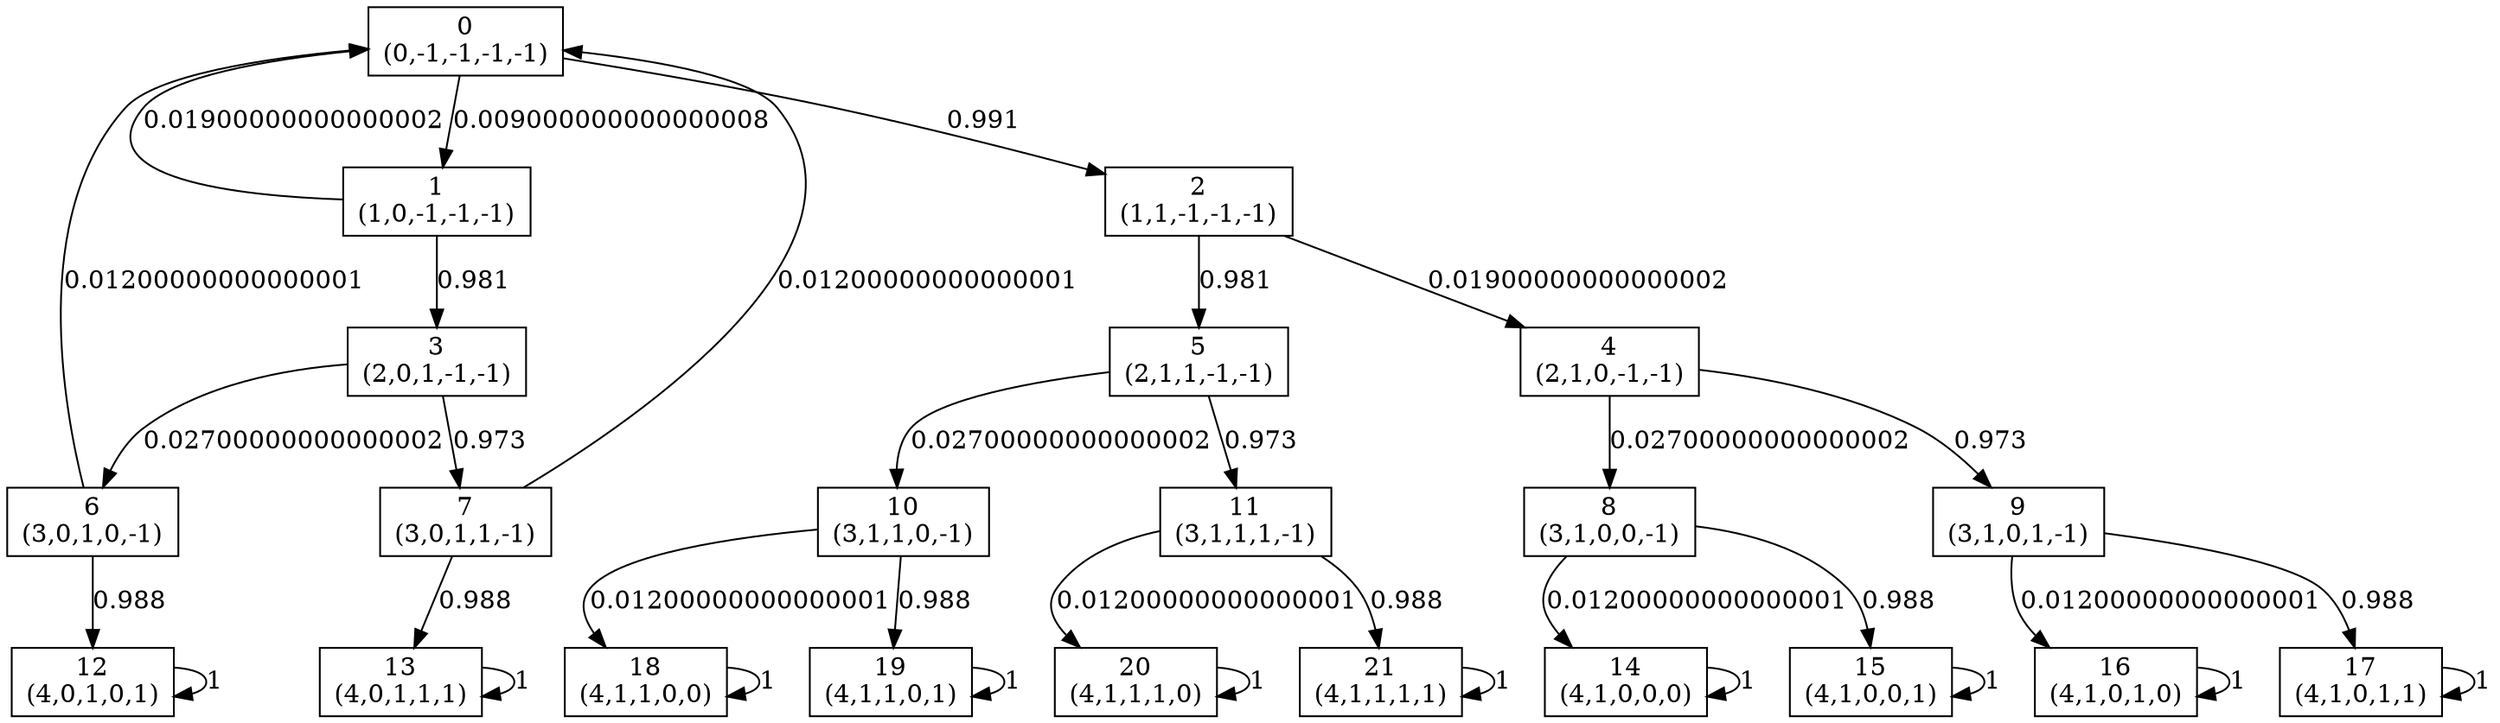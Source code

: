 digraph P {
node [shape=box];
0 -> 1 [ label="0.009000000000000008" ];
0 -> 2 [ label="0.991" ];
1 -> 0 [ label="0.01900000000000002" ];
1 -> 3 [ label="0.981" ];
2 -> 4 [ label="0.01900000000000002" ];
2 -> 5 [ label="0.981" ];
3 -> 6 [ label="0.02700000000000002" ];
3 -> 7 [ label="0.973" ];
4 -> 8 [ label="0.02700000000000002" ];
4 -> 9 [ label="0.973" ];
5 -> 10 [ label="0.02700000000000002" ];
5 -> 11 [ label="0.973" ];
6 -> 0 [ label="0.01200000000000001" ];
6 -> 12 [ label="0.988" ];
7 -> 0 [ label="0.01200000000000001" ];
7 -> 13 [ label="0.988" ];
8 -> 14 [ label="0.01200000000000001" ];
8 -> 15 [ label="0.988" ];
9 -> 16 [ label="0.01200000000000001" ];
9 -> 17 [ label="0.988" ];
10 -> 18 [ label="0.01200000000000001" ];
10 -> 19 [ label="0.988" ];
11 -> 20 [ label="0.01200000000000001" ];
11 -> 21 [ label="0.988" ];
12 -> 12 [ label="1" ];
13 -> 13 [ label="1" ];
14 -> 14 [ label="1" ];
15 -> 15 [ label="1" ];
16 -> 16 [ label="1" ];
17 -> 17 [ label="1" ];
18 -> 18 [ label="1" ];
19 -> 19 [ label="1" ];
20 -> 20 [ label="1" ];
21 -> 21 [ label="1" ];
0 [label="0\n(0,-1,-1,-1,-1)"];
1 [label="1\n(1,0,-1,-1,-1)"];
2 [label="2\n(1,1,-1,-1,-1)"];
3 [label="3\n(2,0,1,-1,-1)"];
4 [label="4\n(2,1,0,-1,-1)"];
5 [label="5\n(2,1,1,-1,-1)"];
6 [label="6\n(3,0,1,0,-1)"];
7 [label="7\n(3,0,1,1,-1)"];
8 [label="8\n(3,1,0,0,-1)"];
9 [label="9\n(3,1,0,1,-1)"];
10 [label="10\n(3,1,1,0,-1)"];
11 [label="11\n(3,1,1,1,-1)"];
12 [label="12\n(4,0,1,0,1)"];
13 [label="13\n(4,0,1,1,1)"];
14 [label="14\n(4,1,0,0,0)"];
15 [label="15\n(4,1,0,0,1)"];
16 [label="16\n(4,1,0,1,0)"];
17 [label="17\n(4,1,0,1,1)"];
18 [label="18\n(4,1,1,0,0)"];
19 [label="19\n(4,1,1,0,1)"];
20 [label="20\n(4,1,1,1,0)"];
21 [label="21\n(4,1,1,1,1)"];
}

